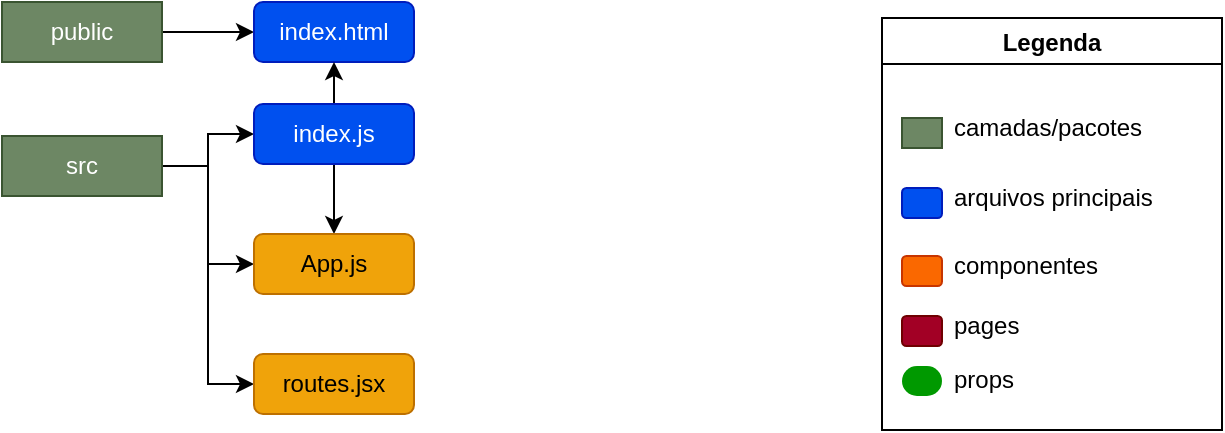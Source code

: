 <mxfile>
    <diagram id="8Cc0NwZecqlzv5SXY3Pg" name="Page-1">
        <mxGraphModel dx="1271" dy="746" grid="0" gridSize="10" guides="1" tooltips="1" connect="1" arrows="1" fold="1" page="1" pageScale="1" pageWidth="850" pageHeight="1100" math="0" shadow="0">
            <root>
                <mxCell id="0"/>
                <mxCell id="1" parent="0"/>
                <mxCell id="21" style="edgeStyle=orthogonalEdgeStyle;rounded=0;orthogonalLoop=1;jettySize=auto;html=1;" parent="1" source="2" target="4" edge="1">
                    <mxGeometry relative="1" as="geometry"/>
                </mxCell>
                <mxCell id="2" value="public" style="whiteSpace=wrap;html=1;fillColor=#6d8764;strokeColor=#3A5431;fontColor=#ffffff;" parent="1" vertex="1">
                    <mxGeometry x="20" y="132" width="80" height="30" as="geometry"/>
                </mxCell>
                <mxCell id="22" style="edgeStyle=orthogonalEdgeStyle;rounded=0;orthogonalLoop=1;jettySize=auto;html=1;" parent="1" source="3" target="5" edge="1">
                    <mxGeometry relative="1" as="geometry"/>
                </mxCell>
                <mxCell id="23" style="edgeStyle=orthogonalEdgeStyle;rounded=0;orthogonalLoop=1;jettySize=auto;html=1;entryX=0;entryY=0.5;entryDx=0;entryDy=0;" parent="1" source="3" target="6" edge="1">
                    <mxGeometry relative="1" as="geometry"/>
                </mxCell>
                <mxCell id="113" style="edgeStyle=orthogonalEdgeStyle;rounded=0;orthogonalLoop=1;jettySize=auto;html=1;entryX=0;entryY=0.5;entryDx=0;entryDy=0;" parent="1" source="3" target="112" edge="1">
                    <mxGeometry relative="1" as="geometry"/>
                </mxCell>
                <mxCell id="3" value="src" style="whiteSpace=wrap;html=1;fillColor=#6d8764;strokeColor=#3A5431;fontColor=#ffffff;" parent="1" vertex="1">
                    <mxGeometry x="20" y="199" width="80" height="30" as="geometry"/>
                </mxCell>
                <mxCell id="4" value="index.html" style="rounded=1;whiteSpace=wrap;html=1;fillColor=#0050ef;strokeColor=#001DBC;fontColor=#ffffff;" parent="1" vertex="1">
                    <mxGeometry x="146" y="132" width="80" height="30" as="geometry"/>
                </mxCell>
                <mxCell id="24" style="edgeStyle=orthogonalEdgeStyle;rounded=0;orthogonalLoop=1;jettySize=auto;html=1;entryX=0.5;entryY=1;entryDx=0;entryDy=0;" parent="1" source="5" target="4" edge="1">
                    <mxGeometry relative="1" as="geometry"/>
                </mxCell>
                <mxCell id="25" style="edgeStyle=orthogonalEdgeStyle;rounded=0;orthogonalLoop=1;jettySize=auto;html=1;" parent="1" source="5" target="6" edge="1">
                    <mxGeometry relative="1" as="geometry"/>
                </mxCell>
                <mxCell id="5" value="index.js" style="rounded=1;whiteSpace=wrap;html=1;fillColor=#0050ef;strokeColor=#001DBC;fontColor=#ffffff;" parent="1" vertex="1">
                    <mxGeometry x="146" y="183" width="80" height="30" as="geometry"/>
                </mxCell>
                <mxCell id="6" value="App.js" style="rounded=1;whiteSpace=wrap;html=1;fillColor=#f0a30a;strokeColor=#BD7000;fontColor=#000000;" parent="1" vertex="1">
                    <mxGeometry x="146" y="248" width="80" height="30" as="geometry"/>
                </mxCell>
                <mxCell id="11" value="Legenda" style="swimlane;" parent="1" vertex="1">
                    <mxGeometry x="460" y="140" width="170" height="206" as="geometry">
                        <mxRectangle x="490" y="55" width="130" height="23" as="alternateBounds"/>
                    </mxGeometry>
                </mxCell>
                <mxCell id="12" value="" style="whiteSpace=wrap;html=1;fillColor=#6d8764;strokeColor=#3A5431;fontColor=#ffffff;" parent="11" vertex="1">
                    <mxGeometry x="10" y="50" width="20" height="15" as="geometry"/>
                </mxCell>
                <mxCell id="13" value="" style="rounded=1;whiteSpace=wrap;html=1;fillColor=#0050ef;strokeColor=#001DBC;fontColor=#ffffff;" parent="11" vertex="1">
                    <mxGeometry x="10" y="85" width="20" height="15" as="geometry"/>
                </mxCell>
                <mxCell id="15" value="camadas/pacotes" style="text;html=1;align=left;verticalAlign=middle;resizable=0;points=[];autosize=1;strokeColor=none;" parent="11" vertex="1">
                    <mxGeometry x="34" y="45" width="110" height="20" as="geometry"/>
                </mxCell>
                <mxCell id="16" value="arquivos principais" style="text;html=1;align=left;verticalAlign=middle;resizable=0;points=[];autosize=1;strokeColor=none;" parent="11" vertex="1">
                    <mxGeometry x="34" y="80" width="110" height="20" as="geometry"/>
                </mxCell>
                <mxCell id="18" value="componentes" style="text;html=1;align=left;verticalAlign=middle;resizable=0;points=[];autosize=1;strokeColor=none;" parent="11" vertex="1">
                    <mxGeometry x="34" y="114" width="90" height="20" as="geometry"/>
                </mxCell>
                <mxCell id="17" value="" style="rounded=1;whiteSpace=wrap;html=1;fillColor=#fa6800;strokeColor=#C73500;fontColor=#000000;" parent="11" vertex="1">
                    <mxGeometry x="10" y="119" width="20" height="15" as="geometry"/>
                </mxCell>
                <mxCell id="26" value="pages" style="text;html=1;align=left;verticalAlign=middle;resizable=0;points=[];autosize=1;strokeColor=none;" parent="11" vertex="1">
                    <mxGeometry x="34" y="145" width="43" height="18" as="geometry"/>
                </mxCell>
                <mxCell id="27" value="" style="rounded=1;whiteSpace=wrap;html=1;fillColor=#a20025;strokeColor=#6F0000;fontColor=#ffffff;" parent="11" vertex="1">
                    <mxGeometry x="10" y="149" width="20" height="15" as="geometry"/>
                </mxCell>
                <mxCell id="86" value="" style="rounded=1;whiteSpace=wrap;html=1;fillColor=#009900;strokeColor=none;fontColor=#ffffff;arcSize=50;" parent="11" vertex="1">
                    <mxGeometry x="10" y="174" width="20" height="15" as="geometry"/>
                </mxCell>
                <mxCell id="87" value="props" style="text;html=1;align=left;verticalAlign=middle;resizable=0;points=[];autosize=1;strokeColor=none;" parent="11" vertex="1">
                    <mxGeometry x="34" y="172" width="40" height="17" as="geometry"/>
                </mxCell>
                <mxCell id="112" value="routes.jsx" style="rounded=1;whiteSpace=wrap;html=1;fillColor=#f0a30a;strokeColor=#BD7000;fontColor=#000000;" parent="1" vertex="1">
                    <mxGeometry x="146" y="308" width="80" height="30" as="geometry"/>
                </mxCell>
            </root>
        </mxGraphModel>
    </diagram>
</mxfile>